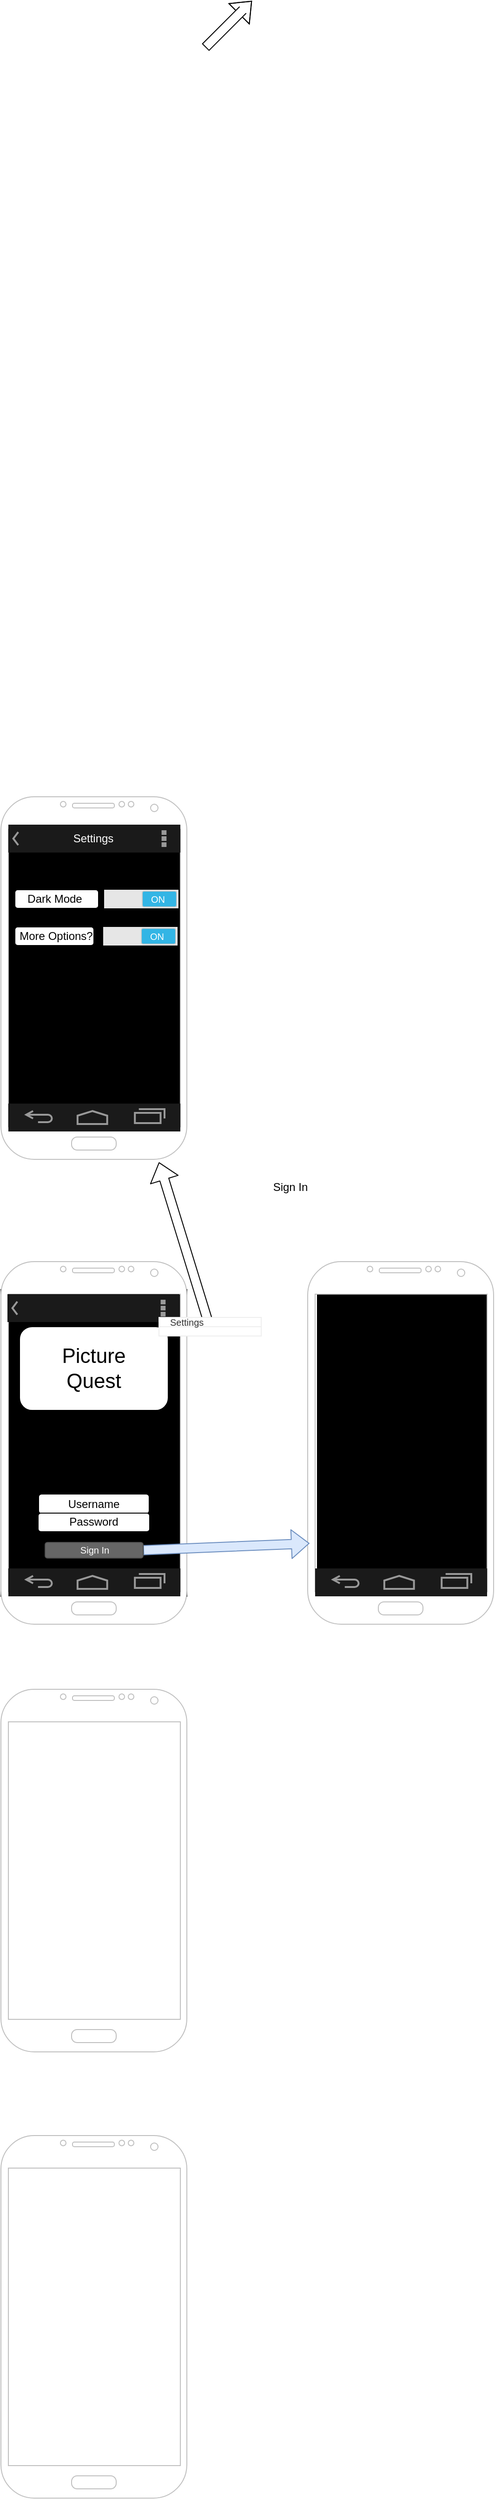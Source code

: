 <mxfile version="10.7.5" type="github"><diagram id="dRf07DhHjByKNnsjGtoA" name="Page-1"><mxGraphModel dx="840" dy="2684" grid="1" gridSize="10" guides="1" tooltips="1" connect="1" arrows="1" fold="1" page="1" pageScale="1" pageWidth="850" pageHeight="1100" math="0" shadow="0"><root><mxCell id="0"/><mxCell id="1" parent="0"/><mxCell id="rSlQTkVvx-a8ussmRqGU-2" value="" style="rounded=0;whiteSpace=wrap;html=1;fillColor=#000000;rotation=90;" vertex="1" parent="1"><mxGeometry x="353" y="123" width="320" height="185" as="geometry"/></mxCell><mxCell id="rSlQTkVvx-a8ussmRqGU-18" value="" style="rounded=0;whiteSpace=wrap;html=1;fillColor=#000000;rotation=-90;" vertex="1" parent="1"><mxGeometry x="10" y="-380" width="340" height="190" as="geometry"/></mxCell><mxCell id="S8KJ79IAqMiVSNjSus1d-6" value="" style="rounded=0;whiteSpace=wrap;html=1;fillColor=#000000;" parent="1" vertex="1"><mxGeometry x="80" y="50" width="200" height="330" as="geometry"/></mxCell><mxCell id="S8KJ79IAqMiVSNjSus1d-1" value="" style="verticalLabelPosition=bottom;verticalAlign=top;html=1;shadow=0;dashed=0;strokeWidth=1;shape=mxgraph.android.phone2;fillColor=#ffffff;strokeColor=#c0c0c0;" parent="1" vertex="1"><mxGeometry x="80" y="20" width="200" height="390" as="geometry"/></mxCell><mxCell id="S8KJ79IAqMiVSNjSus1d-2" value="" style="verticalLabelPosition=bottom;verticalAlign=top;html=1;shadow=0;dashed=0;strokeWidth=1;shape=mxgraph.android.phone2;fillColor=#ffffff;strokeColor=#c0c0c0;" parent="1" vertex="1"><mxGeometry x="80" y="480" width="200" height="390" as="geometry"/></mxCell><mxCell id="S8KJ79IAqMiVSNjSus1d-3" value="" style="verticalLabelPosition=bottom;verticalAlign=top;html=1;shadow=0;dashed=0;strokeWidth=1;shape=mxgraph.android.phone2;fillColor=#ffffff;strokeColor=#c0c0c0;" parent="1" vertex="1"><mxGeometry x="410" y="20" width="200" height="390" as="geometry"/></mxCell><mxCell id="S8KJ79IAqMiVSNjSus1d-4" value="" style="verticalLabelPosition=bottom;verticalAlign=top;html=1;shadow=0;dashed=0;strokeWidth=1;shape=mxgraph.android.phone2;fillColor=#ffffff;strokeColor=#c0c0c0;" parent="1" vertex="1"><mxGeometry x="80" y="960" width="200" height="390" as="geometry"/></mxCell><mxCell id="S8KJ79IAqMiVSNjSus1d-5" value="" style="verticalLabelPosition=bottom;verticalAlign=top;html=1;shadow=0;dashed=0;strokeWidth=1;shape=mxgraph.android.phone2;fillColor=#ffffff;strokeColor=#c0c0c0;" parent="1" vertex="1"><mxGeometry x="80" y="-480" width="200" height="390" as="geometry"/></mxCell><mxCell id="S8KJ79IAqMiVSNjSus1d-7" value="" style="rounded=1;whiteSpace=wrap;html=1;fillColor=#FFFFFF;rotation=90;" parent="1" vertex="1"><mxGeometry x="169.5" y="221" width="21" height="119" as="geometry"/></mxCell><mxCell id="S8KJ79IAqMiVSNjSus1d-8" value="Username" style="text;html=1;strokeColor=none;fillColor=none;align=center;verticalAlign=middle;whiteSpace=wrap;rounded=0;" parent="1" vertex="1"><mxGeometry x="140" y="270.5" width="80" height="20" as="geometry"/></mxCell><mxCell id="S8KJ79IAqMiVSNjSus1d-9" value="" style="rounded=1;whiteSpace=wrap;html=1;fillColor=#FFFFFF;" parent="1" vertex="1"><mxGeometry x="120" y="290.5" width="120" height="20" as="geometry"/></mxCell><mxCell id="S8KJ79IAqMiVSNjSus1d-10" value="" style="rounded=1;whiteSpace=wrap;html=1;fillColor=#FFFFFF;" parent="1" vertex="1"><mxGeometry x="100" y="90" width="160" height="90" as="geometry"/></mxCell><mxCell id="S8KJ79IAqMiVSNjSus1d-11" value="Password" style="text;html=1;strokeColor=none;fillColor=none;align=center;verticalAlign=middle;whiteSpace=wrap;rounded=0;" parent="1" vertex="1"><mxGeometry x="130" y="290" width="100" height="20" as="geometry"/></mxCell><mxCell id="S8KJ79IAqMiVSNjSus1d-19" value="" style="shape=flexArrow;endArrow=classic;html=1;exitX=1;exitY=0.5;exitDx=0;exitDy=0;fillColor=#dae8fc;strokeColor=#6c8ebf;entryX=0.01;entryY=0.777;entryDx=0;entryDy=0;entryPerimeter=0;" parent="1" source="S8KJ79IAqMiVSNjSus1d-23" edge="1" target="S8KJ79IAqMiVSNjSus1d-3"><mxGeometry width="50" height="50" relative="1" as="geometry"><mxPoint x="260" y="335" as="sourcePoint"/><mxPoint x="372" y="326.61" as="targetPoint"/><Array as="points"/></mxGeometry></mxCell><mxCell id="S8KJ79IAqMiVSNjSus1d-20" value="&lt;font style=&quot;font-size: 22px&quot;&gt;Picture Quest&lt;/font&gt;" style="text;html=1;strokeColor=none;fillColor=none;align=center;verticalAlign=middle;whiteSpace=wrap;rounded=0;" parent="1" vertex="1"><mxGeometry x="120" y="100" width="120" height="70" as="geometry"/></mxCell><mxCell id="S8KJ79IAqMiVSNjSus1d-21" value="" style="verticalLabelPosition=bottom;verticalAlign=top;html=1;shadow=0;dashed=0;strokeWidth=2;shape=mxgraph.android.navigation_bar_1;fillColor=#1A1A1A;strokeColor=#999999;" parent="1" vertex="1"><mxGeometry x="88" y="350" width="185" height="30" as="geometry"/></mxCell><mxCell id="S8KJ79IAqMiVSNjSus1d-23" value="Sign In" style="rounded=1;html=1;shadow=0;dashed=0;whiteSpace=wrap;fontSize=10;fillColor=#666666;align=center;strokeColor=#4D4D4D;fontColor=#ffffff;" parent="1" vertex="1"><mxGeometry x="127.5" y="322" width="105.5" height="16.88" as="geometry"/></mxCell><mxCell id="rSlQTkVvx-a8ussmRqGU-3" value="" style="shape=flexArrow;endArrow=classic;html=1;" edge="1" parent="1"><mxGeometry width="50" height="50" relative="1" as="geometry"><mxPoint x="300" y="-1286" as="sourcePoint"/><mxPoint x="350" y="-1336" as="targetPoint"/><Array as="points"><mxPoint x="340" y="-1326"/></Array></mxGeometry></mxCell><mxCell id="rSlQTkVvx-a8ussmRqGU-5" value="" style="shape=flexArrow;endArrow=classic;html=1;entryX=0.85;entryY=1.008;entryDx=0;entryDy=0;entryPerimeter=0;" edge="1" parent="1" target="S8KJ79IAqMiVSNjSus1d-5"><mxGeometry width="50" height="50" relative="1" as="geometry"><mxPoint x="303" y="85" as="sourcePoint"/><mxPoint x="280" y="-70" as="targetPoint"/></mxGeometry></mxCell><mxCell id="rSlQTkVvx-a8ussmRqGU-6" value="" style="strokeWidth=1;html=1;shadow=0;dashed=0;shape=mxgraph.android.action_bar;fillColor=#1A1A1A;strokeColor=#c0c0c0;strokeWidth=2;fontColor=#FFFFFF;" vertex="1" parent="1"><mxGeometry x="88" y="-450" width="185" height="30" as="geometry"/></mxCell><mxCell id="rSlQTkVvx-a8ussmRqGU-7" value="" style="verticalLabelPosition=bottom;verticalAlign=top;html=1;shadow=0;dashed=0;strokeWidth=2;shape=mxgraph.android.navigation_bar_1;fillColor=#1A1A1A;strokeColor=#999999;" vertex="1" parent="1"><mxGeometry x="88" y="-150" width="185" height="30" as="geometry"/></mxCell><mxCell id="rSlQTkVvx-a8ussmRqGU-9" value="&lt;font color=&quot;#ffffff&quot;&gt;Settings&lt;/font&gt;" style="text;html=1;strokeColor=none;fillColor=none;align=center;verticalAlign=middle;whiteSpace=wrap;rounded=0;" vertex="1" parent="1"><mxGeometry x="128" y="-450" width="103" height="30" as="geometry"/></mxCell><mxCell id="rSlQTkVvx-a8ussmRqGU-10" value="Sign In" style="text;html=1;strokeColor=none;fillColor=none;align=center;verticalAlign=middle;whiteSpace=wrap;rounded=0;" vertex="1" parent="1"><mxGeometry x="340" y="-70" width="103" height="20" as="geometry"/></mxCell><mxCell id="rSlQTkVvx-a8ussmRqGU-16" value="" style="verticalLabelPosition=bottom;verticalAlign=top;html=1;shadow=0;dashed=0;strokeWidth=1;shape=mxgraph.android.switch_on;fillColor=#E6E6E6;" vertex="1" parent="1"><mxGeometry x="191" y="-380" width="80" height="20" as="geometry"/></mxCell><mxCell id="rSlQTkVvx-a8ussmRqGU-17" value="" style="verticalLabelPosition=bottom;verticalAlign=top;html=1;shadow=0;dashed=0;strokeWidth=1;shape=mxgraph.android.switch_on;fillColor=#E6E6E6;" vertex="1" parent="1"><mxGeometry x="190" y="-340" width="80" height="20" as="geometry"/></mxCell><mxCell id="rSlQTkVvx-a8ussmRqGU-19" value="" style="rounded=1;whiteSpace=wrap;html=1;fillColor=#FFFFFF;" vertex="1" parent="1"><mxGeometry x="95" y="-380" width="90" height="20" as="geometry"/></mxCell><mxCell id="rSlQTkVvx-a8ussmRqGU-20" value="Dark Mode" style="text;html=1;strokeColor=none;fillColor=none;align=center;verticalAlign=middle;whiteSpace=wrap;rounded=0;" vertex="1" parent="1"><mxGeometry x="88" y="-380" width="100" height="20" as="geometry"/></mxCell><mxCell id="rSlQTkVvx-a8ussmRqGU-21" value="" style="rounded=1;whiteSpace=wrap;html=1;fillColor=#FFFFFF;" vertex="1" parent="1"><mxGeometry x="95" y="-340" width="85" height="20" as="geometry"/></mxCell><mxCell id="rSlQTkVvx-a8ussmRqGU-23" value="More Options?" style="text;html=1;strokeColor=none;fillColor=none;align=center;verticalAlign=middle;whiteSpace=wrap;rounded=0;" vertex="1" parent="1"><mxGeometry x="98" y="-340" width="83" height="20" as="geometry"/></mxCell><mxCell id="rSlQTkVvx-a8ussmRqGU-24" value="" style="verticalLabelPosition=bottom;verticalAlign=top;html=1;shadow=0;dashed=0;strokeWidth=2;shape=mxgraph.android.navigation_bar_1;fillColor=#1A1A1A;strokeColor=#999999;" vertex="1" parent="1"><mxGeometry x="418" y="350" width="185" height="30" as="geometry"/></mxCell><mxCell id="rSlQTkVvx-a8ussmRqGU-25" value="" style="strokeWidth=1;html=1;shadow=0;dashed=0;shape=mxgraph.android.action_bar;fillColor=#1A1A1A;strokeColor=#c0c0c0;strokeWidth=2;fontColor=#FFFFFF;" vertex="1" parent="1"><mxGeometry x="87" y="55" width="185" height="30" as="geometry"/></mxCell><mxCell id="rSlQTkVvx-a8ussmRqGU-11" value="" style="strokeWidth=1;html=1;shadow=0;dashed=0;shape=mxgraph.android.rrect;rSize=0;strokeColor=#eeeeee;fillColor=#ffffff;gradientColor=none;" vertex="1" parent="1"><mxGeometry x="250" y="80" width="110" height="20" as="geometry"/></mxCell><mxCell id="rSlQTkVvx-a8ussmRqGU-12" value="&lt;font style=&quot;font-size: 10px&quot;&gt;Settings&lt;/font&gt;" style="strokeColor=inherit;fillColor=inherit;gradientColor=inherit;strokeWidth=1;html=1;shadow=0;dashed=0;shape=mxgraph.android.rrect;rSize=0;align=left;spacingLeft=10;fontSize=8;fontColor=#333333;" vertex="1" parent="rSlQTkVvx-a8ussmRqGU-11"><mxGeometry width="110" height="10" as="geometry"/></mxCell></root></mxGraphModel></diagram></mxfile>
